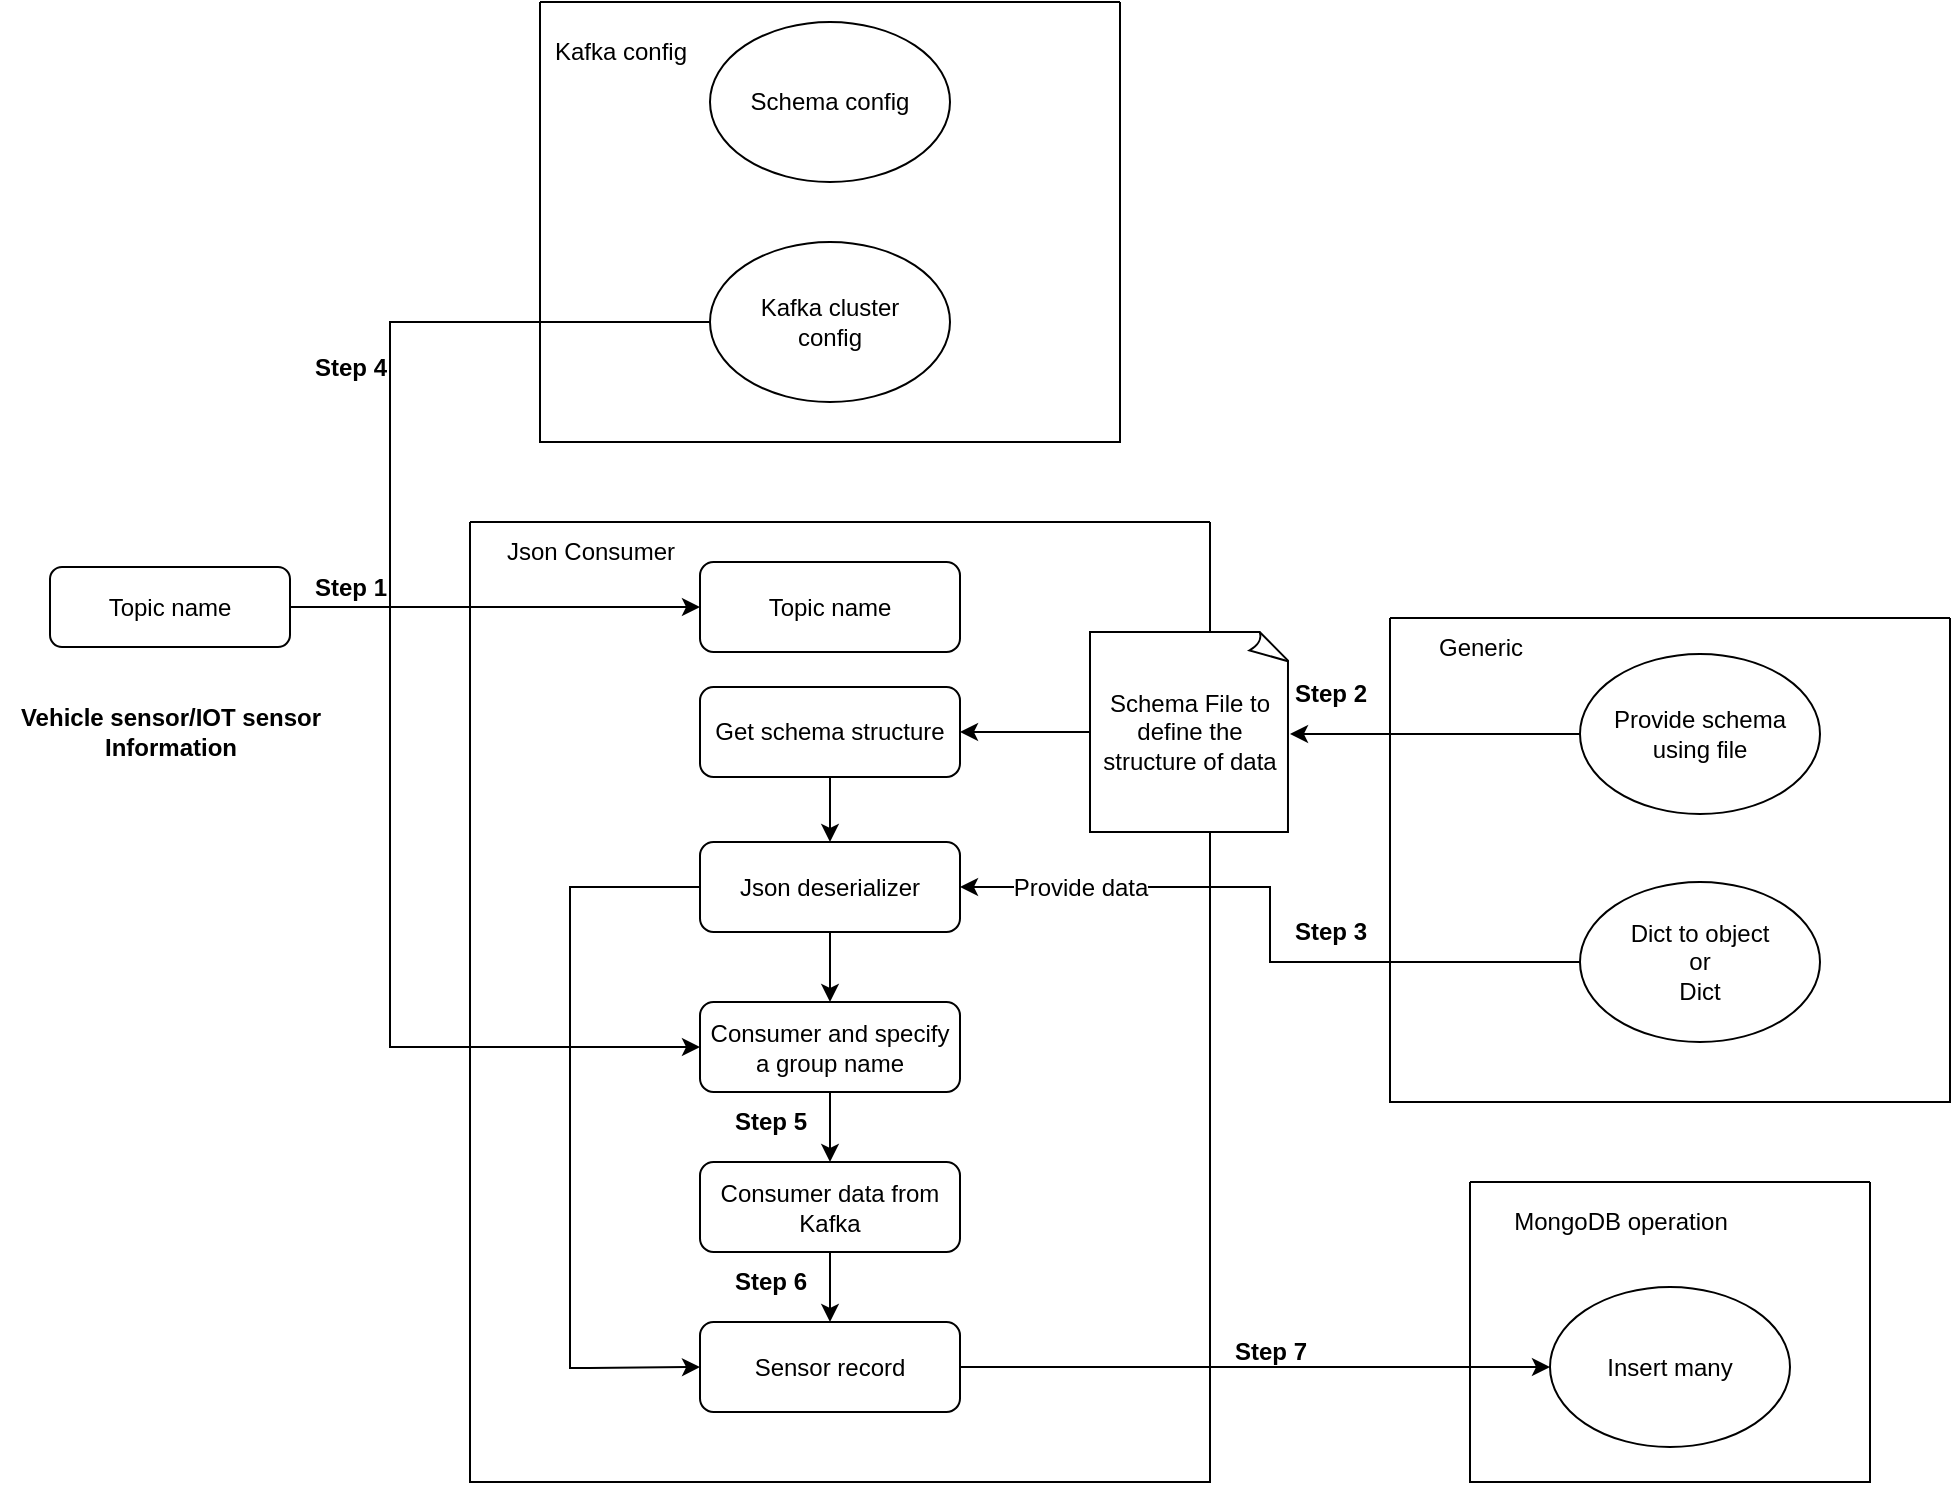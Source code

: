 <mxfile version="21.2.1" type="device">
  <diagram name="Page-1" id="iRMYoeV2WN8iNWqU3HRv">
    <mxGraphModel dx="1546" dy="947" grid="1" gridSize="10" guides="1" tooltips="1" connect="1" arrows="1" fold="1" page="0" pageScale="1" pageWidth="1100" pageHeight="850" math="0" shadow="0">
      <root>
        <mxCell id="0" />
        <mxCell id="1" parent="0" />
        <mxCell id="sqB8z8xDgT_XmHM7QCqE-1" value="" style="swimlane;startSize=0;fillColor=default;strokeColor=default;swimlaneLine=1;rounded=0;" parent="1" vertex="1">
          <mxGeometry x="300" y="320" width="370" height="480" as="geometry" />
        </mxCell>
        <mxCell id="sqB8z8xDgT_XmHM7QCqE-5" value="Topic name" style="rounded=1;whiteSpace=wrap;html=1;" parent="sqB8z8xDgT_XmHM7QCqE-1" vertex="1">
          <mxGeometry x="115" y="20" width="130" height="45" as="geometry" />
        </mxCell>
        <mxCell id="sqB8z8xDgT_XmHM7QCqE-7" value="Json Consumer" style="text;html=1;align=center;verticalAlign=middle;resizable=0;points=[];autosize=1;strokeColor=none;fillColor=none;" parent="sqB8z8xDgT_XmHM7QCqE-1" vertex="1">
          <mxGeometry x="5" width="110" height="30" as="geometry" />
        </mxCell>
        <mxCell id="sqB8z8xDgT_XmHM7QCqE-33" value="" style="edgeStyle=orthogonalEdgeStyle;rounded=0;orthogonalLoop=1;jettySize=auto;html=1;entryX=0.5;entryY=0;entryDx=0;entryDy=0;" parent="sqB8z8xDgT_XmHM7QCqE-1" source="sqB8z8xDgT_XmHM7QCqE-10" target="sqB8z8xDgT_XmHM7QCqE-11" edge="1">
          <mxGeometry relative="1" as="geometry" />
        </mxCell>
        <mxCell id="sqB8z8xDgT_XmHM7QCqE-10" value="Get schema structure" style="rounded=1;whiteSpace=wrap;html=1;" parent="sqB8z8xDgT_XmHM7QCqE-1" vertex="1">
          <mxGeometry x="115" y="82.5" width="130" height="45" as="geometry" />
        </mxCell>
        <mxCell id="sqB8z8xDgT_XmHM7QCqE-35" value="" style="edgeStyle=orthogonalEdgeStyle;rounded=0;orthogonalLoop=1;jettySize=auto;html=1;entryX=0.5;entryY=0;entryDx=0;entryDy=0;" parent="sqB8z8xDgT_XmHM7QCqE-1" source="sqB8z8xDgT_XmHM7QCqE-11" target="sqB8z8xDgT_XmHM7QCqE-23" edge="1">
          <mxGeometry relative="1" as="geometry" />
        </mxCell>
        <mxCell id="kqyQdgIRJKbYj6kRRz94-7" style="edgeStyle=orthogonalEdgeStyle;rounded=0;orthogonalLoop=1;jettySize=auto;html=1;entryX=0;entryY=0.5;entryDx=0;entryDy=0;" edge="1" parent="sqB8z8xDgT_XmHM7QCqE-1" source="sqB8z8xDgT_XmHM7QCqE-11" target="kqyQdgIRJKbYj6kRRz94-2">
          <mxGeometry relative="1" as="geometry">
            <Array as="points">
              <mxPoint x="50" y="183" />
              <mxPoint x="50" y="423" />
              <mxPoint x="60" y="423" />
            </Array>
          </mxGeometry>
        </mxCell>
        <mxCell id="sqB8z8xDgT_XmHM7QCqE-11" value="Json deserializer" style="rounded=1;whiteSpace=wrap;html=1;" parent="sqB8z8xDgT_XmHM7QCqE-1" vertex="1">
          <mxGeometry x="115" y="160" width="130" height="45" as="geometry" />
        </mxCell>
        <mxCell id="sqB8z8xDgT_XmHM7QCqE-36" value="" style="edgeStyle=orthogonalEdgeStyle;rounded=0;orthogonalLoop=1;jettySize=auto;html=1;" parent="sqB8z8xDgT_XmHM7QCqE-1" source="sqB8z8xDgT_XmHM7QCqE-23" target="sqB8z8xDgT_XmHM7QCqE-25" edge="1">
          <mxGeometry relative="1" as="geometry" />
        </mxCell>
        <mxCell id="sqB8z8xDgT_XmHM7QCqE-23" value="Consumer and specify a group name" style="rounded=1;whiteSpace=wrap;html=1;" parent="sqB8z8xDgT_XmHM7QCqE-1" vertex="1">
          <mxGeometry x="115" y="240" width="130" height="45" as="geometry" />
        </mxCell>
        <mxCell id="sqB8z8xDgT_XmHM7QCqE-25" value="Consumer data from Kafka" style="rounded=1;whiteSpace=wrap;html=1;" parent="sqB8z8xDgT_XmHM7QCqE-1" vertex="1">
          <mxGeometry x="115" y="320" width="130" height="45" as="geometry" />
        </mxCell>
        <mxCell id="kqyQdgIRJKbYj6kRRz94-2" value="Sensor record" style="rounded=1;whiteSpace=wrap;html=1;" vertex="1" parent="sqB8z8xDgT_XmHM7QCqE-1">
          <mxGeometry x="115" y="400" width="130" height="45" as="geometry" />
        </mxCell>
        <mxCell id="kqyQdgIRJKbYj6kRRz94-4" value="&lt;b&gt;Step 5&lt;br&gt;&lt;/b&gt;" style="text;html=1;align=center;verticalAlign=middle;resizable=0;points=[];autosize=1;strokeColor=none;fillColor=none;" vertex="1" parent="sqB8z8xDgT_XmHM7QCqE-1">
          <mxGeometry x="120" y="285" width="60" height="30" as="geometry" />
        </mxCell>
        <mxCell id="kqyQdgIRJKbYj6kRRz94-5" value="&lt;b&gt;Step 6&lt;/b&gt;" style="text;html=1;align=center;verticalAlign=middle;resizable=0;points=[];autosize=1;strokeColor=none;fillColor=none;" vertex="1" parent="sqB8z8xDgT_XmHM7QCqE-1">
          <mxGeometry x="120" y="365" width="60" height="30" as="geometry" />
        </mxCell>
        <mxCell id="sqB8z8xDgT_XmHM7QCqE-2" value="" style="swimlane;startSize=0;" parent="1" vertex="1">
          <mxGeometry x="760" y="368" width="280" height="242" as="geometry" />
        </mxCell>
        <mxCell id="sqB8z8xDgT_XmHM7QCqE-17" value="Provide schema using file" style="ellipse;whiteSpace=wrap;html=1;" parent="sqB8z8xDgT_XmHM7QCqE-2" vertex="1">
          <mxGeometry x="95" y="18" width="120" height="80" as="geometry" />
        </mxCell>
        <mxCell id="sqB8z8xDgT_XmHM7QCqE-18" value="Dict to object&lt;br&gt;or&lt;br&gt;Dict" style="ellipse;whiteSpace=wrap;html=1;" parent="sqB8z8xDgT_XmHM7QCqE-2" vertex="1">
          <mxGeometry x="95" y="132" width="120" height="80" as="geometry" />
        </mxCell>
        <mxCell id="sqB8z8xDgT_XmHM7QCqE-19" value="Generic" style="text;html=1;align=center;verticalAlign=middle;resizable=0;points=[];autosize=1;strokeColor=none;fillColor=none;" parent="sqB8z8xDgT_XmHM7QCqE-2" vertex="1">
          <mxGeometry x="10" width="70" height="30" as="geometry" />
        </mxCell>
        <mxCell id="sqB8z8xDgT_XmHM7QCqE-6" style="edgeStyle=orthogonalEdgeStyle;rounded=0;orthogonalLoop=1;jettySize=auto;html=1;exitX=1;exitY=0.5;exitDx=0;exitDy=0;" parent="1" source="sqB8z8xDgT_XmHM7QCqE-3" target="sqB8z8xDgT_XmHM7QCqE-5" edge="1">
          <mxGeometry relative="1" as="geometry" />
        </mxCell>
        <mxCell id="sqB8z8xDgT_XmHM7QCqE-3" value="Topic name" style="rounded=1;whiteSpace=wrap;html=1;" parent="1" vertex="1">
          <mxGeometry x="90" y="342.5" width="120" height="40" as="geometry" />
        </mxCell>
        <mxCell id="sqB8z8xDgT_XmHM7QCqE-4" value="&lt;b&gt;Vehicle sensor/IOT sensor&lt;br&gt;Information&lt;/b&gt;" style="text;html=1;align=center;verticalAlign=middle;resizable=0;points=[];autosize=1;strokeColor=none;fillColor=none;" parent="1" vertex="1">
          <mxGeometry x="65" y="405" width="170" height="40" as="geometry" />
        </mxCell>
        <mxCell id="sqB8z8xDgT_XmHM7QCqE-8" value="&lt;b&gt;Step 1&lt;/b&gt;" style="text;html=1;align=center;verticalAlign=middle;resizable=0;points=[];autosize=1;strokeColor=none;fillColor=none;" parent="1" vertex="1">
          <mxGeometry x="210" y="338" width="60" height="30" as="geometry" />
        </mxCell>
        <mxCell id="sqB8z8xDgT_XmHM7QCqE-9" value="" style="swimlane;startSize=0;" parent="1" vertex="1">
          <mxGeometry x="335" y="60" width="290" height="220" as="geometry" />
        </mxCell>
        <mxCell id="sqB8z8xDgT_XmHM7QCqE-20" value="Kafka cluster&lt;br&gt;config" style="ellipse;whiteSpace=wrap;html=1;" parent="sqB8z8xDgT_XmHM7QCqE-9" vertex="1">
          <mxGeometry x="85" y="120" width="120" height="80" as="geometry" />
        </mxCell>
        <mxCell id="sqB8z8xDgT_XmHM7QCqE-37" value="Schema config" style="ellipse;whiteSpace=wrap;html=1;" parent="sqB8z8xDgT_XmHM7QCqE-9" vertex="1">
          <mxGeometry x="85" y="10" width="120" height="80" as="geometry" />
        </mxCell>
        <mxCell id="sqB8z8xDgT_XmHM7QCqE-39" value="Kafka config" style="text;html=1;align=center;verticalAlign=middle;resizable=0;points=[];autosize=1;strokeColor=none;fillColor=none;" parent="sqB8z8xDgT_XmHM7QCqE-9" vertex="1">
          <mxGeometry x="-5" y="10" width="90" height="30" as="geometry" />
        </mxCell>
        <mxCell id="sqB8z8xDgT_XmHM7QCqE-24" style="edgeStyle=orthogonalEdgeStyle;rounded=0;orthogonalLoop=1;jettySize=auto;html=1;entryX=1;entryY=0.5;entryDx=0;entryDy=0;" parent="1" source="sqB8z8xDgT_XmHM7QCqE-16" target="sqB8z8xDgT_XmHM7QCqE-10" edge="1">
          <mxGeometry relative="1" as="geometry" />
        </mxCell>
        <mxCell id="sqB8z8xDgT_XmHM7QCqE-16" value="Schema File to define the structure of data" style="whiteSpace=wrap;html=1;shape=mxgraph.basic.document" parent="1" vertex="1">
          <mxGeometry x="610" y="375" width="100" height="100" as="geometry" />
        </mxCell>
        <mxCell id="sqB8z8xDgT_XmHM7QCqE-21" style="edgeStyle=orthogonalEdgeStyle;rounded=0;orthogonalLoop=1;jettySize=auto;html=1;entryX=1;entryY=0.5;entryDx=0;entryDy=0;entryPerimeter=0;" parent="1" source="sqB8z8xDgT_XmHM7QCqE-17" edge="1">
          <mxGeometry relative="1" as="geometry">
            <mxPoint x="710" y="426" as="targetPoint" />
          </mxGeometry>
        </mxCell>
        <mxCell id="sqB8z8xDgT_XmHM7QCqE-22" value="&lt;b&gt;Step 2&lt;/b&gt;" style="text;html=1;align=center;verticalAlign=middle;resizable=0;points=[];autosize=1;strokeColor=none;fillColor=none;" parent="1" vertex="1">
          <mxGeometry x="700" y="390.5" width="60" height="30" as="geometry" />
        </mxCell>
        <mxCell id="hRjpMMNEh72pVKw2oZXB-1" style="edgeStyle=orthogonalEdgeStyle;rounded=0;orthogonalLoop=1;jettySize=auto;html=1;entryX=1;entryY=0.5;entryDx=0;entryDy=0;" parent="1" source="sqB8z8xDgT_XmHM7QCqE-18" target="sqB8z8xDgT_XmHM7QCqE-11" edge="1">
          <mxGeometry relative="1" as="geometry" />
        </mxCell>
        <mxCell id="hRjpMMNEh72pVKw2oZXB-3" value="&lt;font style=&quot;font-size: 12px;&quot;&gt;Provide data&lt;/font&gt;" style="edgeLabel;html=1;align=center;verticalAlign=middle;resizable=0;points=[];" parent="hRjpMMNEh72pVKw2oZXB-1" vertex="1" connectable="0">
          <mxGeometry x="0.431" relative="1" as="geometry">
            <mxPoint x="-39" as="offset" />
          </mxGeometry>
        </mxCell>
        <mxCell id="hRjpMMNEh72pVKw2oZXB-2" value="&lt;b&gt;Step 3&lt;/b&gt;" style="text;html=1;align=center;verticalAlign=middle;resizable=0;points=[];autosize=1;strokeColor=none;fillColor=none;" parent="1" vertex="1">
          <mxGeometry x="700" y="510" width="60" height="30" as="geometry" />
        </mxCell>
        <mxCell id="hRjpMMNEh72pVKw2oZXB-5" style="edgeStyle=orthogonalEdgeStyle;rounded=0;orthogonalLoop=1;jettySize=auto;html=1;entryX=0;entryY=0.5;entryDx=0;entryDy=0;exitX=0;exitY=0.5;exitDx=0;exitDy=0;" parent="1" source="sqB8z8xDgT_XmHM7QCqE-20" target="sqB8z8xDgT_XmHM7QCqE-23" edge="1">
          <mxGeometry relative="1" as="geometry">
            <Array as="points">
              <mxPoint x="260" y="220" />
              <mxPoint x="260" y="583" />
            </Array>
          </mxGeometry>
        </mxCell>
        <mxCell id="hRjpMMNEh72pVKw2oZXB-7" value="&lt;b&gt;Step 4&lt;/b&gt;" style="text;html=1;align=center;verticalAlign=middle;resizable=0;points=[];autosize=1;strokeColor=none;fillColor=none;" parent="1" vertex="1">
          <mxGeometry x="210" y="228" width="60" height="30" as="geometry" />
        </mxCell>
        <mxCell id="bqNoKuBYXy_VpDzHtr6z-9" style="edgeStyle=orthogonalEdgeStyle;rounded=0;orthogonalLoop=1;jettySize=auto;html=1;" parent="1" source="sqB8z8xDgT_XmHM7QCqE-25" edge="1">
          <mxGeometry relative="1" as="geometry">
            <mxPoint x="480" y="720" as="targetPoint" />
          </mxGeometry>
        </mxCell>
        <mxCell id="kqyQdgIRJKbYj6kRRz94-15" style="edgeStyle=orthogonalEdgeStyle;rounded=0;orthogonalLoop=1;jettySize=auto;html=1;entryX=0;entryY=0.5;entryDx=0;entryDy=0;" edge="1" parent="1" source="kqyQdgIRJKbYj6kRRz94-2">
          <mxGeometry relative="1" as="geometry">
            <mxPoint x="840" y="742.5" as="targetPoint" />
          </mxGeometry>
        </mxCell>
        <mxCell id="kqyQdgIRJKbYj6kRRz94-16" value="&lt;b&gt;Step 7&lt;/b&gt;" style="text;html=1;align=center;verticalAlign=middle;resizable=0;points=[];autosize=1;strokeColor=none;fillColor=none;" vertex="1" parent="1">
          <mxGeometry x="670" y="720" width="60" height="30" as="geometry" />
        </mxCell>
        <mxCell id="kqyQdgIRJKbYj6kRRz94-18" value="" style="swimlane;startSize=0;" vertex="1" parent="1">
          <mxGeometry x="800" y="650" width="200" height="150" as="geometry" />
        </mxCell>
        <mxCell id="kqyQdgIRJKbYj6kRRz94-19" value="Insert many" style="ellipse;whiteSpace=wrap;html=1;" vertex="1" parent="kqyQdgIRJKbYj6kRRz94-18">
          <mxGeometry x="40" y="52.5" width="120" height="80" as="geometry" />
        </mxCell>
        <mxCell id="kqyQdgIRJKbYj6kRRz94-20" value="MongoDB operation" style="text;html=1;align=center;verticalAlign=middle;resizable=0;points=[];autosize=1;strokeColor=none;fillColor=none;" vertex="1" parent="kqyQdgIRJKbYj6kRRz94-18">
          <mxGeometry x="10" y="5" width="130" height="30" as="geometry" />
        </mxCell>
      </root>
    </mxGraphModel>
  </diagram>
</mxfile>
